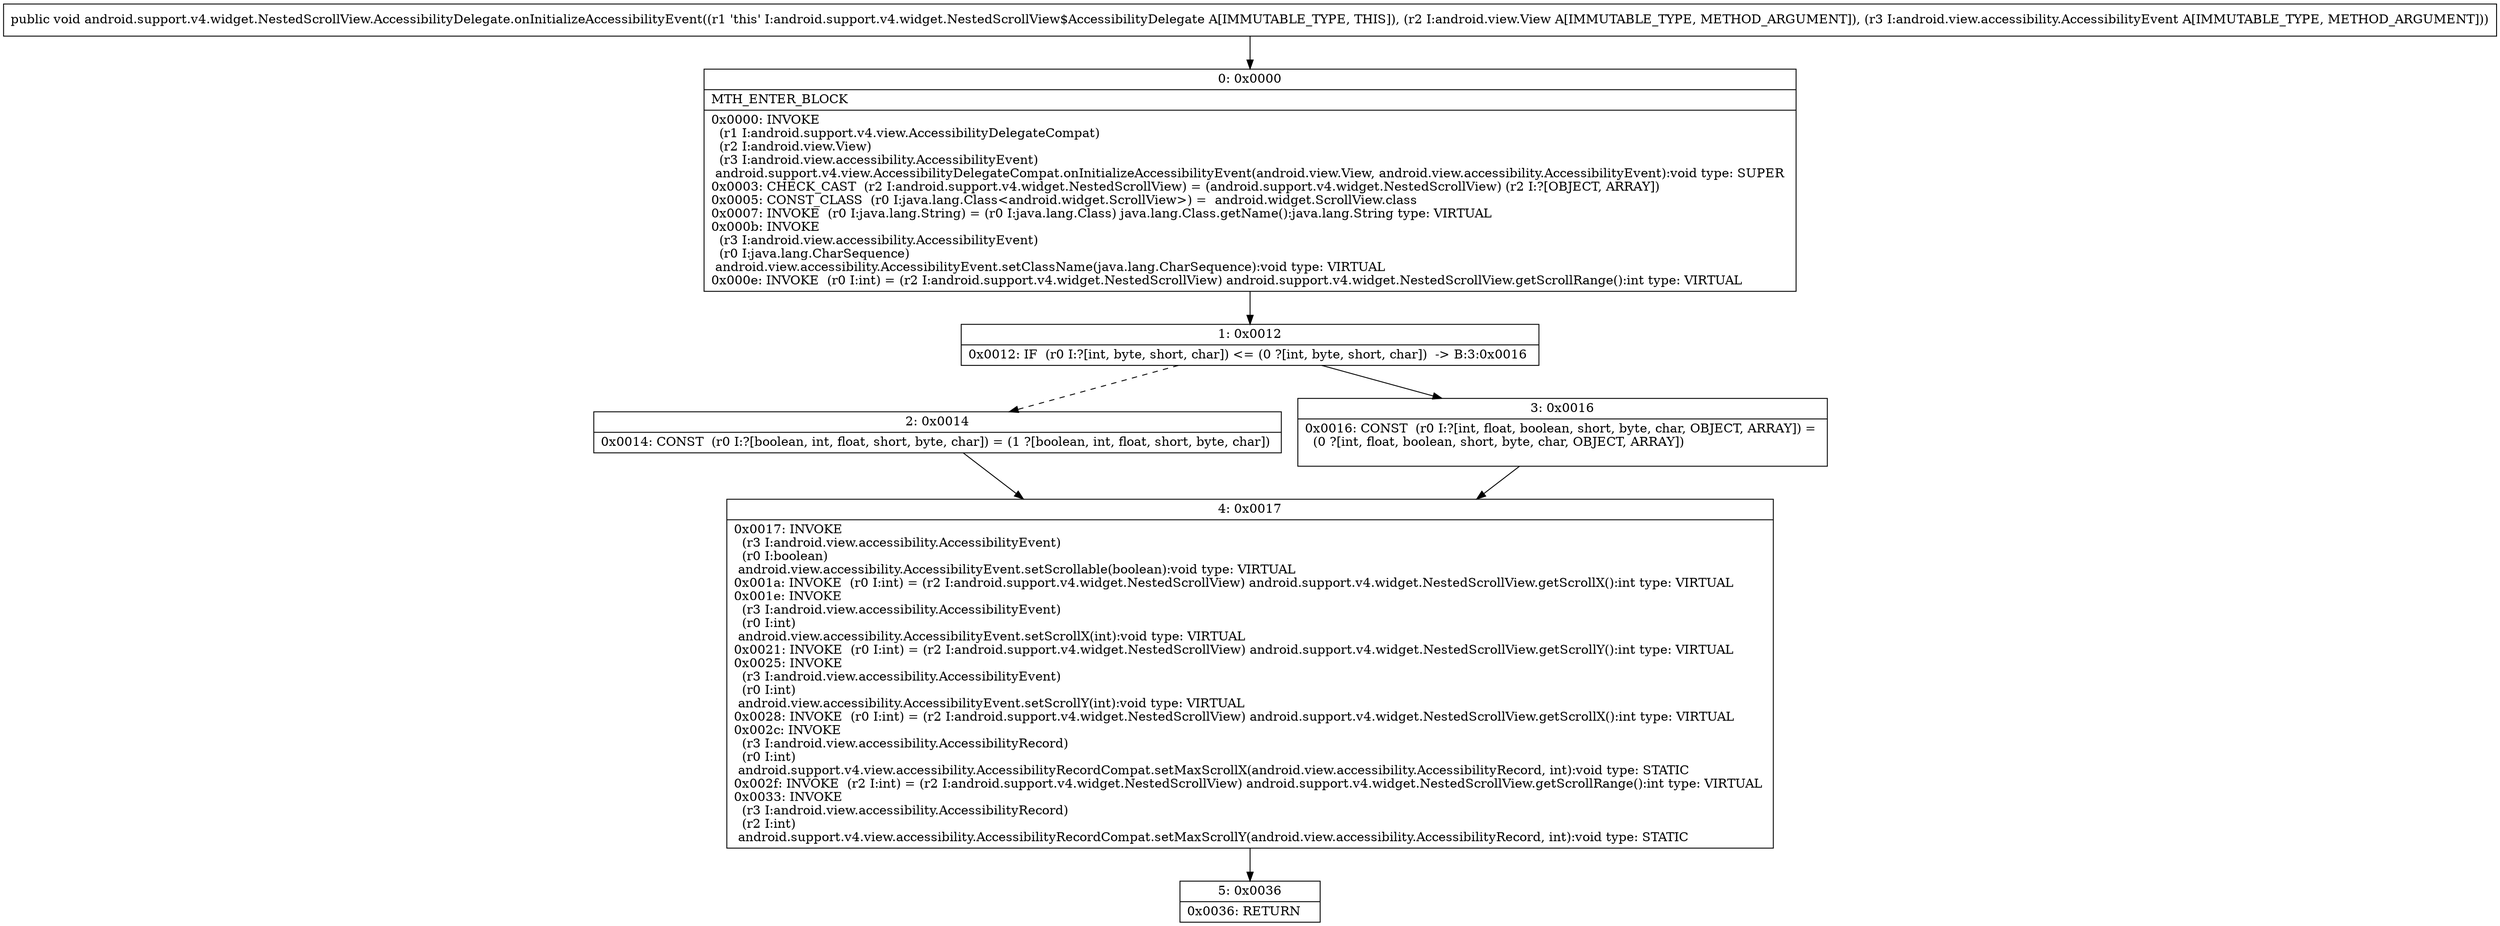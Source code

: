 digraph "CFG forandroid.support.v4.widget.NestedScrollView.AccessibilityDelegate.onInitializeAccessibilityEvent(Landroid\/view\/View;Landroid\/view\/accessibility\/AccessibilityEvent;)V" {
Node_0 [shape=record,label="{0\:\ 0x0000|MTH_ENTER_BLOCK\l|0x0000: INVOKE  \l  (r1 I:android.support.v4.view.AccessibilityDelegateCompat)\l  (r2 I:android.view.View)\l  (r3 I:android.view.accessibility.AccessibilityEvent)\l android.support.v4.view.AccessibilityDelegateCompat.onInitializeAccessibilityEvent(android.view.View, android.view.accessibility.AccessibilityEvent):void type: SUPER \l0x0003: CHECK_CAST  (r2 I:android.support.v4.widget.NestedScrollView) = (android.support.v4.widget.NestedScrollView) (r2 I:?[OBJECT, ARRAY]) \l0x0005: CONST_CLASS  (r0 I:java.lang.Class\<android.widget.ScrollView\>) =  android.widget.ScrollView.class \l0x0007: INVOKE  (r0 I:java.lang.String) = (r0 I:java.lang.Class) java.lang.Class.getName():java.lang.String type: VIRTUAL \l0x000b: INVOKE  \l  (r3 I:android.view.accessibility.AccessibilityEvent)\l  (r0 I:java.lang.CharSequence)\l android.view.accessibility.AccessibilityEvent.setClassName(java.lang.CharSequence):void type: VIRTUAL \l0x000e: INVOKE  (r0 I:int) = (r2 I:android.support.v4.widget.NestedScrollView) android.support.v4.widget.NestedScrollView.getScrollRange():int type: VIRTUAL \l}"];
Node_1 [shape=record,label="{1\:\ 0x0012|0x0012: IF  (r0 I:?[int, byte, short, char]) \<= (0 ?[int, byte, short, char])  \-\> B:3:0x0016 \l}"];
Node_2 [shape=record,label="{2\:\ 0x0014|0x0014: CONST  (r0 I:?[boolean, int, float, short, byte, char]) = (1 ?[boolean, int, float, short, byte, char]) \l}"];
Node_3 [shape=record,label="{3\:\ 0x0016|0x0016: CONST  (r0 I:?[int, float, boolean, short, byte, char, OBJECT, ARRAY]) = \l  (0 ?[int, float, boolean, short, byte, char, OBJECT, ARRAY])\l \l}"];
Node_4 [shape=record,label="{4\:\ 0x0017|0x0017: INVOKE  \l  (r3 I:android.view.accessibility.AccessibilityEvent)\l  (r0 I:boolean)\l android.view.accessibility.AccessibilityEvent.setScrollable(boolean):void type: VIRTUAL \l0x001a: INVOKE  (r0 I:int) = (r2 I:android.support.v4.widget.NestedScrollView) android.support.v4.widget.NestedScrollView.getScrollX():int type: VIRTUAL \l0x001e: INVOKE  \l  (r3 I:android.view.accessibility.AccessibilityEvent)\l  (r0 I:int)\l android.view.accessibility.AccessibilityEvent.setScrollX(int):void type: VIRTUAL \l0x0021: INVOKE  (r0 I:int) = (r2 I:android.support.v4.widget.NestedScrollView) android.support.v4.widget.NestedScrollView.getScrollY():int type: VIRTUAL \l0x0025: INVOKE  \l  (r3 I:android.view.accessibility.AccessibilityEvent)\l  (r0 I:int)\l android.view.accessibility.AccessibilityEvent.setScrollY(int):void type: VIRTUAL \l0x0028: INVOKE  (r0 I:int) = (r2 I:android.support.v4.widget.NestedScrollView) android.support.v4.widget.NestedScrollView.getScrollX():int type: VIRTUAL \l0x002c: INVOKE  \l  (r3 I:android.view.accessibility.AccessibilityRecord)\l  (r0 I:int)\l android.support.v4.view.accessibility.AccessibilityRecordCompat.setMaxScrollX(android.view.accessibility.AccessibilityRecord, int):void type: STATIC \l0x002f: INVOKE  (r2 I:int) = (r2 I:android.support.v4.widget.NestedScrollView) android.support.v4.widget.NestedScrollView.getScrollRange():int type: VIRTUAL \l0x0033: INVOKE  \l  (r3 I:android.view.accessibility.AccessibilityRecord)\l  (r2 I:int)\l android.support.v4.view.accessibility.AccessibilityRecordCompat.setMaxScrollY(android.view.accessibility.AccessibilityRecord, int):void type: STATIC \l}"];
Node_5 [shape=record,label="{5\:\ 0x0036|0x0036: RETURN   \l}"];
MethodNode[shape=record,label="{public void android.support.v4.widget.NestedScrollView.AccessibilityDelegate.onInitializeAccessibilityEvent((r1 'this' I:android.support.v4.widget.NestedScrollView$AccessibilityDelegate A[IMMUTABLE_TYPE, THIS]), (r2 I:android.view.View A[IMMUTABLE_TYPE, METHOD_ARGUMENT]), (r3 I:android.view.accessibility.AccessibilityEvent A[IMMUTABLE_TYPE, METHOD_ARGUMENT])) }"];
MethodNode -> Node_0;
Node_0 -> Node_1;
Node_1 -> Node_2[style=dashed];
Node_1 -> Node_3;
Node_2 -> Node_4;
Node_3 -> Node_4;
Node_4 -> Node_5;
}

